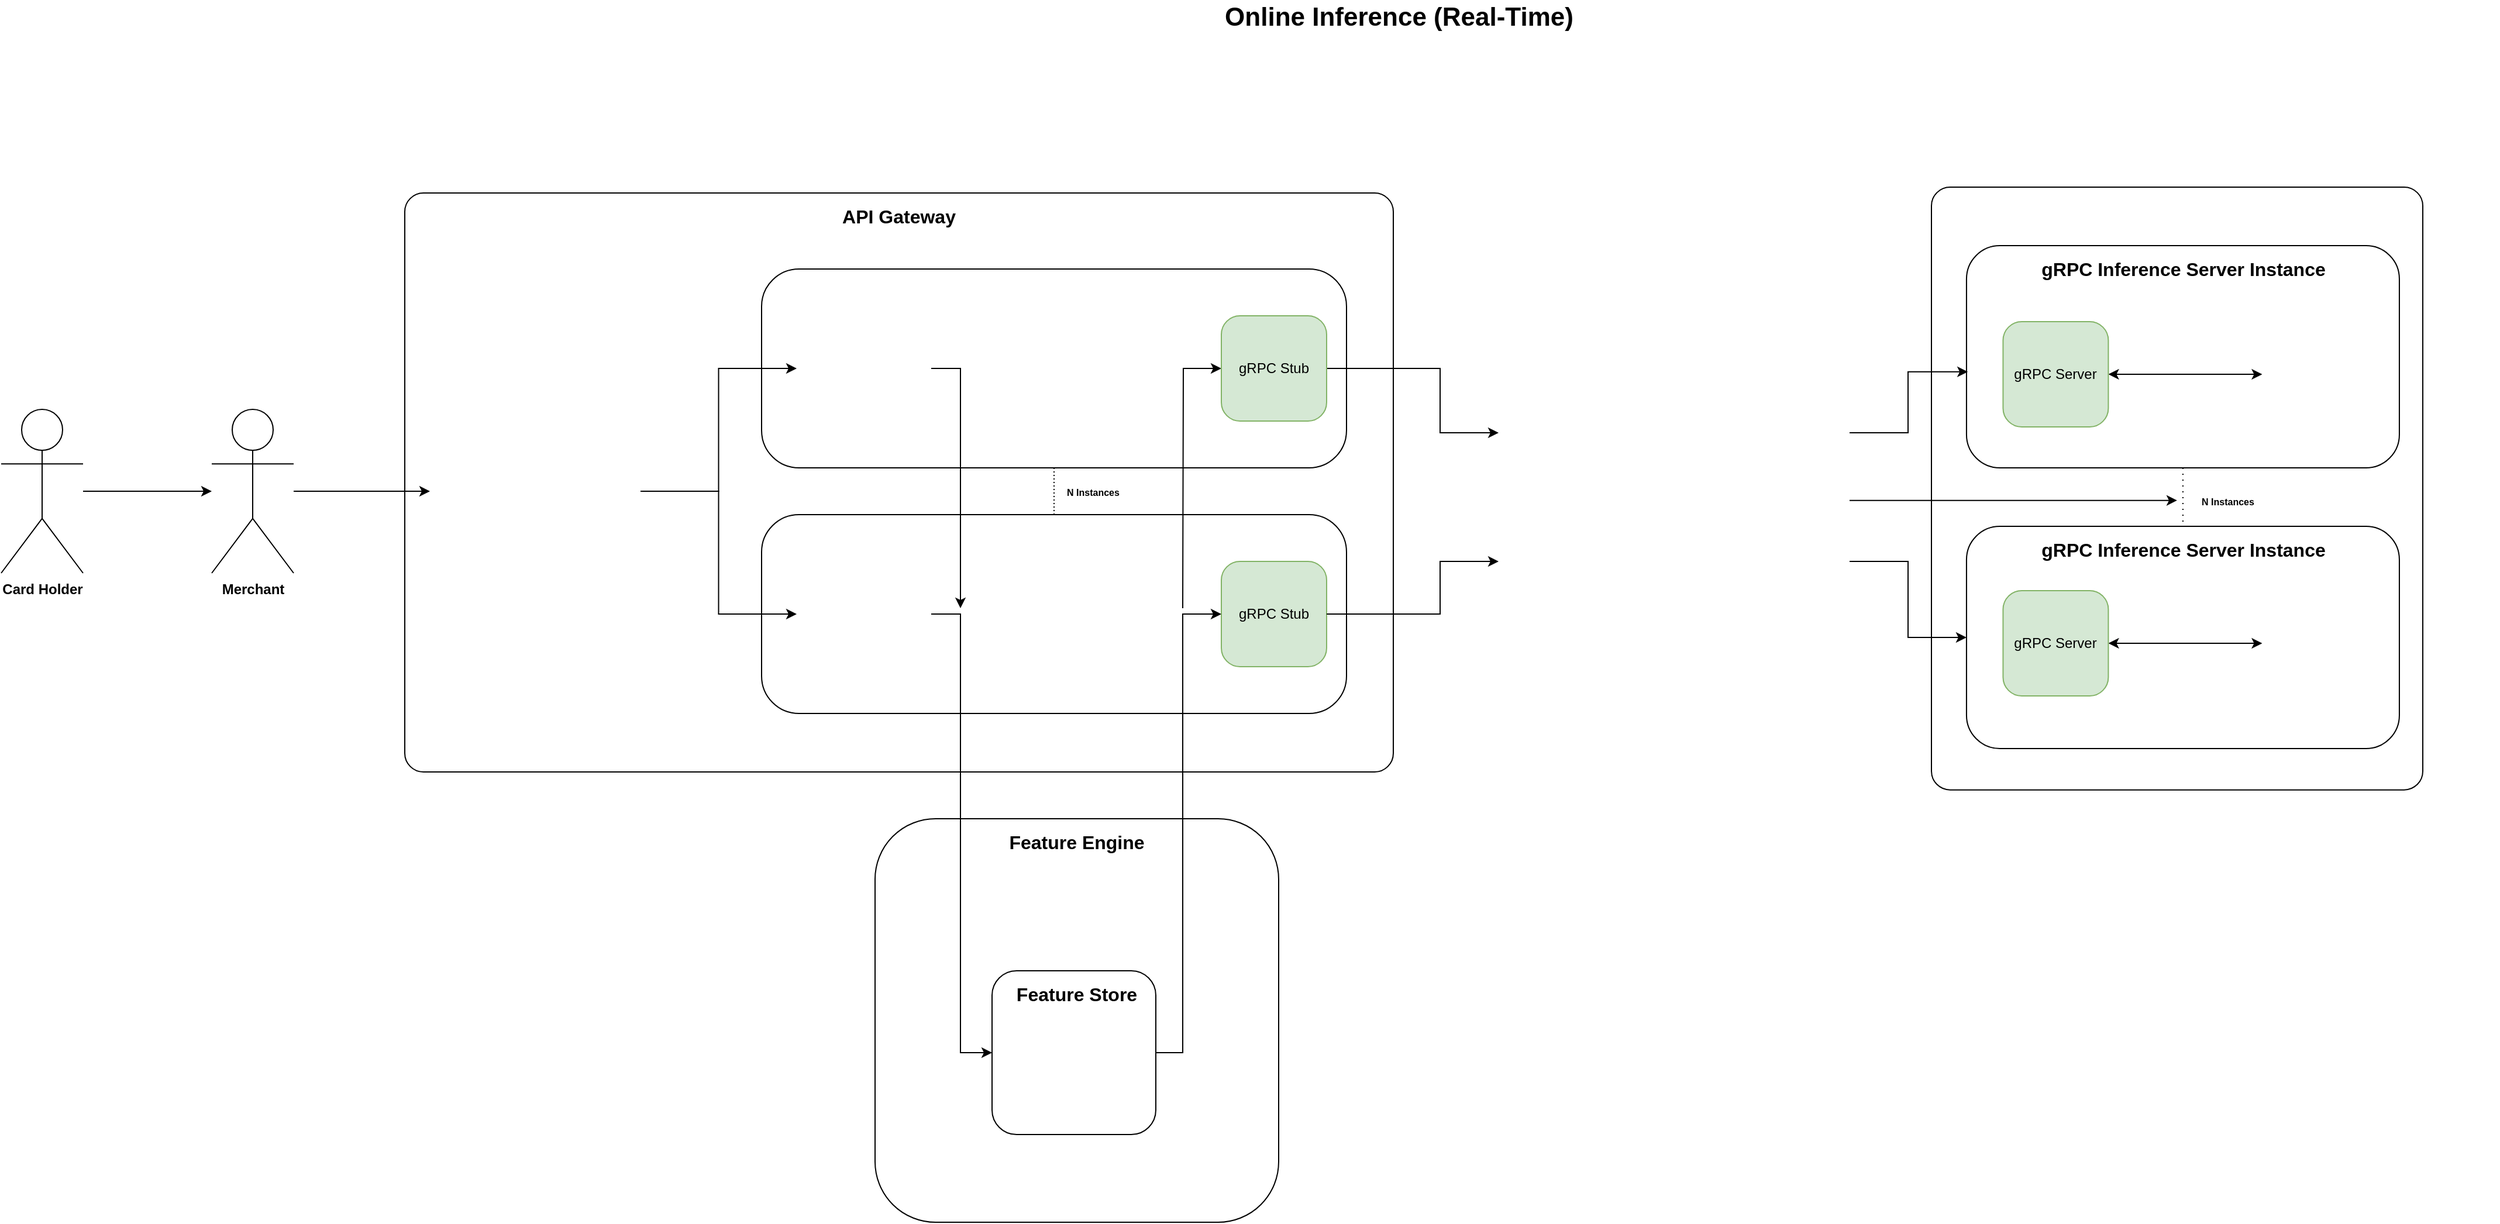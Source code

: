 <mxfile version="27.0.9">
  <diagram name="Page-1" id="RVOMXKDMUW0FDCtCb8om">
    <mxGraphModel dx="2587" dy="1043" grid="1" gridSize="10" guides="1" tooltips="1" connect="1" arrows="1" fold="1" page="1" pageScale="1" pageWidth="850" pageHeight="1100" math="0" shadow="0">
      <root>
        <mxCell id="0" />
        <mxCell id="1" parent="0" />
        <mxCell id="36mu8ksaON6y2barg1PX-82" value="" style="rounded=1;whiteSpace=wrap;html=1;arcSize=32;absoluteArcSize=1;" parent="1" vertex="1">
          <mxGeometry x="1050" y="480" width="420" height="515.35" as="geometry" />
        </mxCell>
        <mxCell id="36mu8ksaON6y2barg1PX-78" style="edgeStyle=orthogonalEdgeStyle;rounded=0;orthogonalLoop=1;jettySize=auto;html=1;dashed=1;dashPattern=1 4;endArrow=none;endFill=0;entryX=0.5;entryY=0;entryDx=0;entryDy=0;" parent="1" source="36mu8ksaON6y2barg1PX-63" target="36mu8ksaON6y2barg1PX-71" edge="1">
          <mxGeometry relative="1" as="geometry">
            <mxPoint x="1264.99" y="745" as="targetPoint" />
          </mxGeometry>
        </mxCell>
        <mxCell id="36mu8ksaON6y2barg1PX-63" value="" style="rounded=1;whiteSpace=wrap;html=1;" parent="1" vertex="1">
          <mxGeometry x="1079.97" y="530" width="370.01" height="190" as="geometry" />
        </mxCell>
        <mxCell id="36mu8ksaON6y2barg1PX-2" value="&lt;font style=&quot;font-size: 22px;&quot;&gt;Online Inference (Real-Time)&lt;/font&gt;" style="text;html=1;align=center;verticalAlign=middle;whiteSpace=wrap;rounded=0;fontStyle=1" parent="1" vertex="1">
          <mxGeometry x="310" y="320" width="570" height="30" as="geometry" />
        </mxCell>
        <mxCell id="36mu8ksaON6y2barg1PX-7" value="&lt;font style=&quot;font-size: 16px;&quot;&gt;Feature Store&lt;/font&gt;" style="text;html=1;align=center;verticalAlign=middle;whiteSpace=wrap;rounded=0;" parent="1" vertex="1">
          <mxGeometry x="281" y="1125" width="105" height="40" as="geometry" />
        </mxCell>
        <mxCell id="36mu8ksaON6y2barg1PX-4" value="" style="rounded=1;whiteSpace=wrap;html=1;" parent="1" vertex="1">
          <mxGeometry x="147" y="1020" width="345" height="345" as="geometry" />
        </mxCell>
        <mxCell id="36mu8ksaON6y2barg1PX-5" value="&lt;font style=&quot;font-size: 16px;&quot;&gt;Feature Engine&lt;/font&gt;" style="text;html=1;align=center;verticalAlign=middle;whiteSpace=wrap;rounded=0;fontStyle=1" parent="1" vertex="1">
          <mxGeometry x="249.5" y="1020" width="139" height="40" as="geometry" />
        </mxCell>
        <mxCell id="36mu8ksaON6y2barg1PX-11" value="" style="rounded=1;whiteSpace=wrap;html=1;arcSize=32;absoluteArcSize=1;" parent="1" vertex="1">
          <mxGeometry x="-255" y="485" width="845" height="495" as="geometry" />
        </mxCell>
        <mxCell id="36mu8ksaON6y2barg1PX-6" value="" style="rounded=1;whiteSpace=wrap;html=1;" parent="1" vertex="1">
          <mxGeometry x="247" y="1150" width="140" height="140" as="geometry" />
        </mxCell>
        <mxCell id="36mu8ksaON6y2barg1PX-3" value="&lt;font style=&quot;font-size: 16px;&quot;&gt;API Gateway&lt;/font&gt;" style="text;html=1;align=center;verticalAlign=middle;whiteSpace=wrap;rounded=0;fontStyle=1" parent="1" vertex="1">
          <mxGeometry x="115" y="485" width="105" height="40" as="geometry" />
        </mxCell>
        <mxCell id="36mu8ksaON6y2barg1PX-9" style="edgeStyle=orthogonalEdgeStyle;rounded=0;orthogonalLoop=1;jettySize=auto;html=1;" parent="1" source="36mu8ksaON6y2barg1PX-10" target="36mu8ksaON6y2barg1PX-13" edge="1">
          <mxGeometry relative="1" as="geometry" />
        </mxCell>
        <mxCell id="36mu8ksaON6y2barg1PX-10" value="Card Holder" style="shape=umlActor;verticalLabelPosition=bottom;verticalAlign=top;html=1;outlineConnect=0;fontStyle=1" parent="1" vertex="1">
          <mxGeometry x="-600" y="670" width="70" height="140" as="geometry" />
        </mxCell>
        <mxCell id="36mu8ksaON6y2barg1PX-12" style="edgeStyle=orthogonalEdgeStyle;rounded=0;orthogonalLoop=1;jettySize=auto;html=1;" parent="1" source="36mu8ksaON6y2barg1PX-13" target="36mu8ksaON6y2barg1PX-18" edge="1">
          <mxGeometry relative="1" as="geometry" />
        </mxCell>
        <mxCell id="36mu8ksaON6y2barg1PX-13" value="Merchant" style="shape=umlActor;verticalLabelPosition=bottom;verticalAlign=top;html=1;outlineConnect=0;fontStyle=1" parent="1" vertex="1">
          <mxGeometry x="-420" y="670" width="70" height="140" as="geometry" />
        </mxCell>
        <mxCell id="36mu8ksaON6y2barg1PX-51" style="edgeStyle=orthogonalEdgeStyle;rounded=0;orthogonalLoop=1;jettySize=auto;html=1;entryX=0.5;entryY=1;entryDx=0;entryDy=0;dashed=1;dashPattern=1 2;endArrow=none;endFill=0;" parent="1" source="36mu8ksaON6y2barg1PX-14" target="36mu8ksaON6y2barg1PX-15" edge="1">
          <mxGeometry relative="1" as="geometry" />
        </mxCell>
        <mxCell id="36mu8ksaON6y2barg1PX-14" value="" style="rounded=1;whiteSpace=wrap;html=1;arcSize=64;absoluteArcSize=1;" parent="1" vertex="1">
          <mxGeometry x="50" y="760" width="500" height="170" as="geometry" />
        </mxCell>
        <mxCell id="36mu8ksaON6y2barg1PX-15" value="" style="rounded=1;whiteSpace=wrap;html=1;absoluteArcSize=1;arcSize=64;" parent="1" vertex="1">
          <mxGeometry x="50" y="550" width="500" height="170" as="geometry" />
        </mxCell>
        <mxCell id="36mu8ksaON6y2barg1PX-8" value="&lt;font style=&quot;font-size: 16px;&quot;&gt;gRPC Inference Server Instance&lt;/font&gt;" style="text;html=1;align=center;verticalAlign=middle;whiteSpace=wrap;rounded=0;fontStyle=1" parent="1" vertex="1">
          <mxGeometry x="1125.59" y="530" width="278.76" height="40" as="geometry" />
        </mxCell>
        <mxCell id="36mu8ksaON6y2barg1PX-37" style="edgeStyle=orthogonalEdgeStyle;rounded=0;orthogonalLoop=1;jettySize=auto;html=1;" parent="1" source="36mu8ksaON6y2barg1PX-18" target="36mu8ksaON6y2barg1PX-36" edge="1">
          <mxGeometry relative="1" as="geometry" />
        </mxCell>
        <mxCell id="36mu8ksaON6y2barg1PX-38" style="edgeStyle=orthogonalEdgeStyle;rounded=0;orthogonalLoop=1;jettySize=auto;html=1;" parent="1" source="36mu8ksaON6y2barg1PX-18" target="36mu8ksaON6y2barg1PX-35" edge="1">
          <mxGeometry relative="1" as="geometry" />
        </mxCell>
        <mxCell id="36mu8ksaON6y2barg1PX-18" value="" style="shape=image;verticalLabelPosition=bottom;labelBackgroundColor=default;verticalAlign=top;aspect=fixed;imageAspect=0;image=https://images.seeklogo.com/logo-png/39/2/kong-logo-png_seeklogo-394595.png;connectable=1;direction=east;container=0;noLabel=0;allowArrows=1;fontStyle=0" parent="1" vertex="1">
          <mxGeometry x="-233.5" y="650" width="180" height="180" as="geometry" />
        </mxCell>
        <mxCell id="36mu8ksaON6y2barg1PX-22" value="gRPC Stub" style="rounded=1;whiteSpace=wrap;html=1;arcSize=32;absoluteArcSize=1;fillColor=#d5e8d4;strokeColor=#82b366;" parent="1" vertex="1">
          <mxGeometry x="443" y="800" width="90" height="90" as="geometry" />
        </mxCell>
        <mxCell id="36mu8ksaON6y2barg1PX-56" style="edgeStyle=orthogonalEdgeStyle;rounded=0;orthogonalLoop=1;jettySize=auto;html=1;" parent="1" source="36mu8ksaON6y2barg1PX-22" target="36mu8ksaON6y2barg1PX-52" edge="1">
          <mxGeometry relative="1" as="geometry">
            <Array as="points">
              <mxPoint x="630" y="845" />
              <mxPoint x="630" y="800" />
            </Array>
          </mxGeometry>
        </mxCell>
        <mxCell id="36mu8ksaON6y2barg1PX-39" style="edgeStyle=orthogonalEdgeStyle;rounded=0;orthogonalLoop=1;jettySize=auto;html=1;entryX=0;entryY=0.5;entryDx=0;entryDy=0;" parent="1" source="36mu8ksaON6y2barg1PX-35" target="36mu8ksaON6y2barg1PX-6" edge="1">
          <mxGeometry relative="1" as="geometry">
            <Array as="points">
              <mxPoint x="220" y="845" />
              <mxPoint x="220" y="1220" />
            </Array>
          </mxGeometry>
        </mxCell>
        <mxCell id="36mu8ksaON6y2barg1PX-35" value="" style="shape=image;verticalLabelPosition=bottom;labelBackgroundColor=default;verticalAlign=top;aspect=fixed;imageAspect=0;image=https://images.seeklogo.com/logo-png/42/1/fastapi-logo-png_seeklogo-425420.png;" parent="1" vertex="1">
          <mxGeometry x="80" y="787.5" width="115" height="115" as="geometry" />
        </mxCell>
        <mxCell id="36mu8ksaON6y2barg1PX-50" style="edgeStyle=orthogonalEdgeStyle;rounded=0;orthogonalLoop=1;jettySize=auto;html=1;" parent="1" source="36mu8ksaON6y2barg1PX-36" edge="1">
          <mxGeometry relative="1" as="geometry">
            <mxPoint x="220" y="840" as="targetPoint" />
            <Array as="points">
              <mxPoint x="220" y="635" />
            </Array>
          </mxGeometry>
        </mxCell>
        <mxCell id="36mu8ksaON6y2barg1PX-36" value="" style="shape=image;verticalLabelPosition=bottom;labelBackgroundColor=default;verticalAlign=top;aspect=fixed;imageAspect=0;image=https://images.seeklogo.com/logo-png/42/1/fastapi-logo-png_seeklogo-425420.png;" parent="1" vertex="1">
          <mxGeometry x="80" y="577.5" width="115" height="115" as="geometry" />
        </mxCell>
        <mxCell id="36mu8ksaON6y2barg1PX-40" style="edgeStyle=orthogonalEdgeStyle;rounded=0;orthogonalLoop=1;jettySize=auto;html=1;entryX=0;entryY=0.5;entryDx=0;entryDy=0;" parent="1" source="36mu8ksaON6y2barg1PX-6" target="36mu8ksaON6y2barg1PX-22" edge="1">
          <mxGeometry relative="1" as="geometry">
            <Array as="points">
              <mxPoint x="410" y="1220" />
              <mxPoint x="410" y="845" />
            </Array>
          </mxGeometry>
        </mxCell>
        <mxCell id="36mu8ksaON6y2barg1PX-53" style="edgeStyle=orthogonalEdgeStyle;rounded=0;orthogonalLoop=1;jettySize=auto;html=1;" parent="1" source="36mu8ksaON6y2barg1PX-43" target="36mu8ksaON6y2barg1PX-52" edge="1">
          <mxGeometry relative="1" as="geometry">
            <Array as="points">
              <mxPoint x="630" y="635" />
              <mxPoint x="630" y="690" />
            </Array>
          </mxGeometry>
        </mxCell>
        <mxCell id="36mu8ksaON6y2barg1PX-61" style="edgeStyle=orthogonalEdgeStyle;rounded=0;orthogonalLoop=1;jettySize=auto;html=1;endArrow=none;endFill=0;startArrow=classic;startFill=1;" parent="1" source="36mu8ksaON6y2barg1PX-43" edge="1">
          <mxGeometry relative="1" as="geometry">
            <mxPoint x="410" y="840" as="targetPoint" />
          </mxGeometry>
        </mxCell>
        <mxCell id="36mu8ksaON6y2barg1PX-43" value="gRPC Stub" style="rounded=1;whiteSpace=wrap;html=1;arcSize=32;absoluteArcSize=1;fillColor=#d5e8d4;strokeColor=#82b366;" parent="1" vertex="1">
          <mxGeometry x="443" y="590" width="90" height="90" as="geometry" />
        </mxCell>
        <mxCell id="36mu8ksaON6y2barg1PX-76" style="edgeStyle=orthogonalEdgeStyle;rounded=0;orthogonalLoop=1;jettySize=auto;html=1;entryX=0;entryY=0.5;entryDx=0;entryDy=0;" parent="1" source="36mu8ksaON6y2barg1PX-52" target="36mu8ksaON6y2barg1PX-70" edge="1">
          <mxGeometry relative="1" as="geometry">
            <Array as="points">
              <mxPoint x="1030" y="800" />
              <mxPoint x="1030" y="865" />
            </Array>
          </mxGeometry>
        </mxCell>
        <mxCell id="36mu8ksaON6y2barg1PX-79" style="edgeStyle=orthogonalEdgeStyle;rounded=0;orthogonalLoop=1;jettySize=auto;html=1;" parent="1" source="36mu8ksaON6y2barg1PX-52" edge="1">
          <mxGeometry relative="1" as="geometry">
            <mxPoint x="1260" y="747.855" as="targetPoint" />
          </mxGeometry>
        </mxCell>
        <mxCell id="36mu8ksaON6y2barg1PX-52" value="" style="shape=image;verticalLabelPosition=bottom;labelBackgroundColor=default;verticalAlign=top;aspect=fixed;imageAspect=0;image=https://upload.wikimedia.org/wikipedia/commons/a/ab/Haproxy-logo.png;" parent="1" vertex="1">
          <mxGeometry x="680" y="630" width="300" height="235.71" as="geometry" />
        </mxCell>
        <mxCell id="36mu8ksaON6y2barg1PX-57" value="&lt;font style=&quot;font-size: 8px;&quot;&gt;N Instances&lt;/font&gt;" style="text;html=1;align=center;verticalAlign=middle;whiteSpace=wrap;rounded=0;fontStyle=1" parent="1" vertex="1">
          <mxGeometry x="290.25" y="725" width="86.5" height="30" as="geometry" />
        </mxCell>
        <mxCell id="36mu8ksaON6y2barg1PX-62" value="&lt;font style=&quot;font-size: 16px;&quot;&gt;Feature Store&lt;/font&gt;" style="text;html=1;align=center;verticalAlign=middle;whiteSpace=wrap;rounded=0;fontStyle=1" parent="1" vertex="1">
          <mxGeometry x="250" y="1150" width="139" height="40" as="geometry" />
        </mxCell>
        <mxCell id="36mu8ksaON6y2barg1PX-69" style="edgeStyle=orthogonalEdgeStyle;rounded=0;orthogonalLoop=1;jettySize=auto;html=1;startArrow=classic;startFill=1;" parent="1" source="36mu8ksaON6y2barg1PX-66" target="36mu8ksaON6y2barg1PX-68" edge="1">
          <mxGeometry relative="1" as="geometry" />
        </mxCell>
        <mxCell id="36mu8ksaON6y2barg1PX-66" value="gRPC Server" style="rounded=1;whiteSpace=wrap;html=1;arcSize=32;absoluteArcSize=1;fillColor=#d5e8d4;strokeColor=#82b366;" parent="1" vertex="1">
          <mxGeometry x="1111.22" y="595" width="90" height="90" as="geometry" />
        </mxCell>
        <mxCell id="36mu8ksaON6y2barg1PX-68" value="" style="shape=image;verticalLabelPosition=bottom;labelBackgroundColor=default;verticalAlign=top;aspect=fixed;imageAspect=0;image=https://cdn-icons-png.flaticon.com/512/8345/8345929.png;" parent="1" vertex="1">
          <mxGeometry x="1332.74" y="599" width="82" height="82" as="geometry" />
        </mxCell>
        <mxCell id="36mu8ksaON6y2barg1PX-70" value="" style="rounded=1;whiteSpace=wrap;html=1;" parent="1" vertex="1">
          <mxGeometry x="1079.97" y="770" width="370.01" height="190" as="geometry" />
        </mxCell>
        <mxCell id="36mu8ksaON6y2barg1PX-71" value="&lt;font style=&quot;font-size: 16px;&quot;&gt;gRPC Inference Server Instance&lt;/font&gt;" style="text;html=1;align=center;verticalAlign=middle;whiteSpace=wrap;rounded=0;fontStyle=1" parent="1" vertex="1">
          <mxGeometry x="1125.59" y="770" width="278.76" height="40" as="geometry" />
        </mxCell>
        <mxCell id="36mu8ksaON6y2barg1PX-72" style="edgeStyle=orthogonalEdgeStyle;rounded=0;orthogonalLoop=1;jettySize=auto;html=1;startArrow=classic;startFill=1;" parent="1" source="36mu8ksaON6y2barg1PX-73" target="36mu8ksaON6y2barg1PX-74" edge="1">
          <mxGeometry relative="1" as="geometry" />
        </mxCell>
        <mxCell id="36mu8ksaON6y2barg1PX-73" value="gRPC Server" style="rounded=1;whiteSpace=wrap;html=1;arcSize=32;absoluteArcSize=1;fillColor=#d5e8d4;strokeColor=#82b366;" parent="1" vertex="1">
          <mxGeometry x="1111.22" y="825" width="90" height="90" as="geometry" />
        </mxCell>
        <mxCell id="36mu8ksaON6y2barg1PX-74" value="" style="shape=image;verticalLabelPosition=bottom;labelBackgroundColor=default;verticalAlign=top;aspect=fixed;imageAspect=0;image=https://cdn-icons-png.flaticon.com/512/8345/8345929.png;" parent="1" vertex="1">
          <mxGeometry x="1332.74" y="829" width="82" height="82" as="geometry" />
        </mxCell>
        <mxCell id="36mu8ksaON6y2barg1PX-80" style="edgeStyle=orthogonalEdgeStyle;rounded=0;orthogonalLoop=1;jettySize=auto;html=1;entryX=0.003;entryY=0.568;entryDx=0;entryDy=0;entryPerimeter=0;" parent="1" source="36mu8ksaON6y2barg1PX-52" target="36mu8ksaON6y2barg1PX-63" edge="1">
          <mxGeometry relative="1" as="geometry">
            <Array as="points">
              <mxPoint x="1030" y="690" />
              <mxPoint x="1030" y="638" />
            </Array>
          </mxGeometry>
        </mxCell>
        <mxCell id="36mu8ksaON6y2barg1PX-81" value="&lt;font style=&quot;font-size: 8px;&quot;&gt;N Instances&lt;/font&gt;" style="text;html=1;align=center;verticalAlign=middle;whiteSpace=wrap;rounded=0;fontStyle=1" parent="1" vertex="1">
          <mxGeometry x="1260" y="732.86" width="86.5" height="30" as="geometry" />
        </mxCell>
        <mxCell id="36mu8ksaON6y2barg1PX-87" value="" style="shape=image;verticalLabelPosition=bottom;labelBackgroundColor=default;verticalAlign=top;aspect=fixed;imageAspect=0;image=https://img.icons8.com/color/200/kubernetes.png;" parent="1" vertex="1">
          <mxGeometry x="1470" y="415" width="65" height="65" as="geometry" />
        </mxCell>
      </root>
    </mxGraphModel>
  </diagram>
</mxfile>

